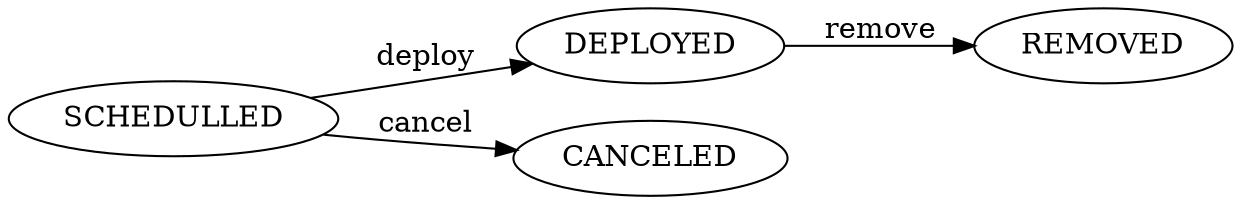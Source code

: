 digraph deploymentStatus {
    rankdir=LR
    SCHEDULLED, DEPLOYED, REMOVED, CANCELED;
    SCHEDULLED -> DEPLOYED [label="deploy"];
    DEPLOYED -> REMOVED [label="remove"];
    SCHEDULLED -> CANCELED [label="cancel"];
  }
